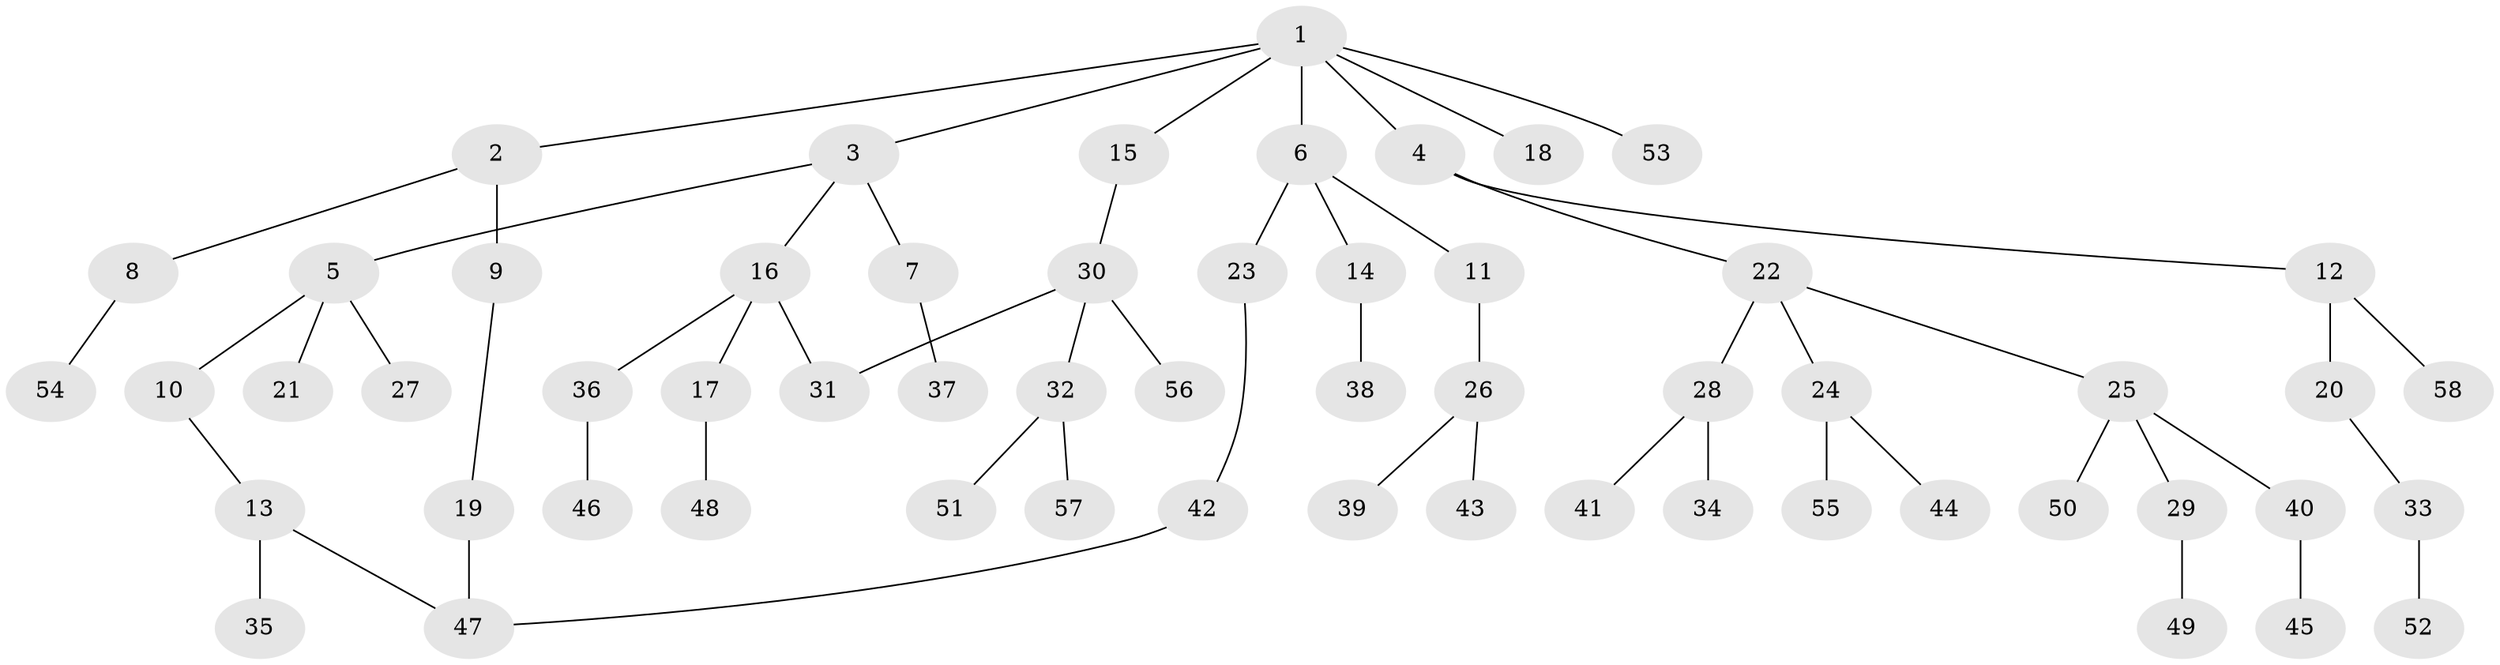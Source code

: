 // coarse degree distribution, {8: 0.02631578947368421, 4: 0.10526315789473684, 5: 0.02631578947368421, 3: 0.07894736842105263, 2: 0.34210526315789475, 1: 0.42105263157894735}
// Generated by graph-tools (version 1.1) at 2025/41/03/06/25 10:41:27]
// undirected, 58 vertices, 60 edges
graph export_dot {
graph [start="1"]
  node [color=gray90,style=filled];
  1;
  2;
  3;
  4;
  5;
  6;
  7;
  8;
  9;
  10;
  11;
  12;
  13;
  14;
  15;
  16;
  17;
  18;
  19;
  20;
  21;
  22;
  23;
  24;
  25;
  26;
  27;
  28;
  29;
  30;
  31;
  32;
  33;
  34;
  35;
  36;
  37;
  38;
  39;
  40;
  41;
  42;
  43;
  44;
  45;
  46;
  47;
  48;
  49;
  50;
  51;
  52;
  53;
  54;
  55;
  56;
  57;
  58;
  1 -- 2;
  1 -- 3;
  1 -- 4;
  1 -- 6;
  1 -- 15;
  1 -- 18;
  1 -- 53;
  2 -- 8;
  2 -- 9;
  3 -- 5;
  3 -- 7;
  3 -- 16;
  4 -- 12;
  4 -- 22;
  5 -- 10;
  5 -- 21;
  5 -- 27;
  6 -- 11;
  6 -- 14;
  6 -- 23;
  7 -- 37;
  8 -- 54;
  9 -- 19;
  10 -- 13;
  11 -- 26;
  12 -- 20;
  12 -- 58;
  13 -- 35;
  13 -- 47;
  14 -- 38;
  15 -- 30;
  16 -- 17;
  16 -- 36;
  16 -- 31;
  17 -- 48;
  19 -- 47;
  20 -- 33;
  22 -- 24;
  22 -- 25;
  22 -- 28;
  23 -- 42;
  24 -- 44;
  24 -- 55;
  25 -- 29;
  25 -- 40;
  25 -- 50;
  26 -- 39;
  26 -- 43;
  28 -- 34;
  28 -- 41;
  29 -- 49;
  30 -- 31;
  30 -- 32;
  30 -- 56;
  32 -- 51;
  32 -- 57;
  33 -- 52;
  36 -- 46;
  40 -- 45;
  42 -- 47;
}
